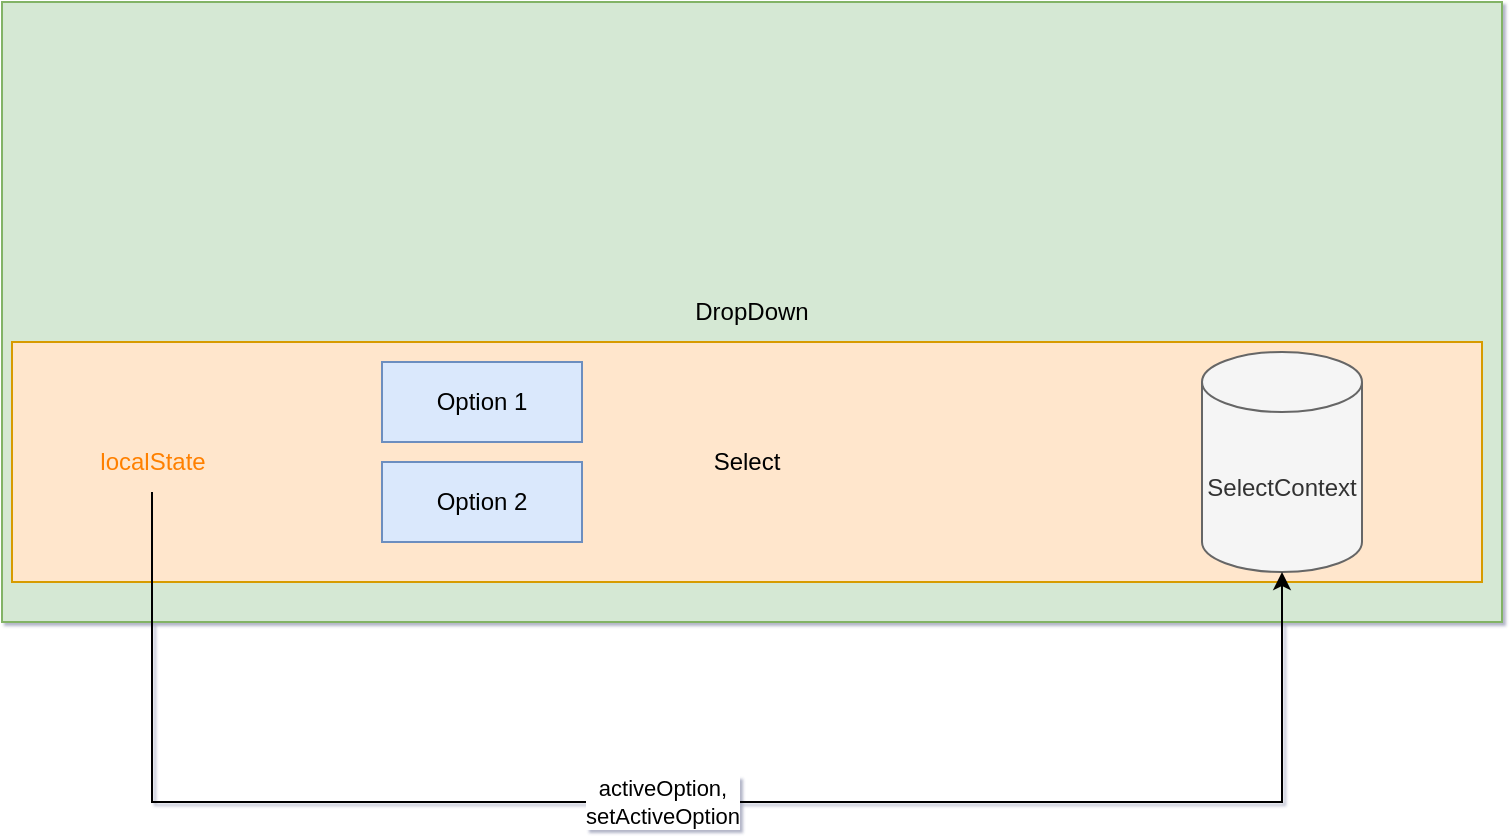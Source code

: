 <mxfile>
    <diagram id="xiSwEpb-LGrc_EPCNEJy" name="Page-1">
        <mxGraphModel dx="873" dy="458" grid="1" gridSize="10" guides="1" tooltips="1" connect="1" arrows="1" fold="1" page="1" pageScale="1" pageWidth="1169" pageHeight="827" background="none" math="0" shadow="1">
            <root>
                <mxCell id="0"/>
                <mxCell id="1" parent="0"/>
                <mxCell id="2" value="DropDown" style="rounded=0;whiteSpace=wrap;html=1;fillColor=#d5e8d4;strokeColor=#82b366;" vertex="1" parent="1">
                    <mxGeometry x="120" y="20" width="750" height="310" as="geometry"/>
                </mxCell>
                <mxCell id="3" value="Select" style="rounded=0;whiteSpace=wrap;html=1;fillColor=#ffe6cc;strokeColor=#d79b00;" vertex="1" parent="1">
                    <mxGeometry x="125" y="190" width="735" height="120" as="geometry"/>
                </mxCell>
                <mxCell id="4" value="Option 1" style="rounded=0;whiteSpace=wrap;html=1;fillColor=#dae8fc;strokeColor=#6c8ebf;" vertex="1" parent="1">
                    <mxGeometry x="310" y="200" width="100" height="40" as="geometry"/>
                </mxCell>
                <mxCell id="5" value="Option 2" style="rounded=0;whiteSpace=wrap;html=1;fillColor=#dae8fc;strokeColor=#6c8ebf;" vertex="1" parent="1">
                    <mxGeometry x="310" y="250" width="100" height="40" as="geometry"/>
                </mxCell>
                <mxCell id="8" value="SelectContext" style="shape=cylinder3;whiteSpace=wrap;html=1;boundedLbl=1;backgroundOutline=1;size=15;fillColor=#f5f5f5;fontColor=#333333;strokeColor=#666666;" vertex="1" parent="1">
                    <mxGeometry x="720" y="195" width="80" height="110" as="geometry"/>
                </mxCell>
                <mxCell id="10" style="edgeStyle=none;html=1;entryX=0.5;entryY=1;entryDx=0;entryDy=0;entryPerimeter=0;rounded=0;curved=0;" edge="1" parent="1" source="9" target="8">
                    <mxGeometry relative="1" as="geometry">
                        <mxPoint x="550" y="420" as="targetPoint"/>
                        <Array as="points">
                            <mxPoint x="195" y="420"/>
                            <mxPoint x="760" y="420"/>
                        </Array>
                    </mxGeometry>
                </mxCell>
                <mxCell id="11" value="activeOption,&lt;div&gt;setActiveOption&lt;/div&gt;" style="edgeLabel;html=1;align=center;verticalAlign=middle;resizable=0;points=[];" vertex="1" connectable="0" parent="10">
                    <mxGeometry x="-0.018" relative="1" as="geometry">
                        <mxPoint as="offset"/>
                    </mxGeometry>
                </mxCell>
                <mxCell id="9" value="&lt;font color=&quot;#ff8000&quot;&gt;localState&lt;/font&gt;" style="text;html=1;align=center;verticalAlign=middle;resizable=0;points=[];autosize=1;strokeColor=none;fillColor=none;" vertex="1" parent="1">
                    <mxGeometry x="155" y="235" width="80" height="30" as="geometry"/>
                </mxCell>
            </root>
        </mxGraphModel>
    </diagram>
</mxfile>